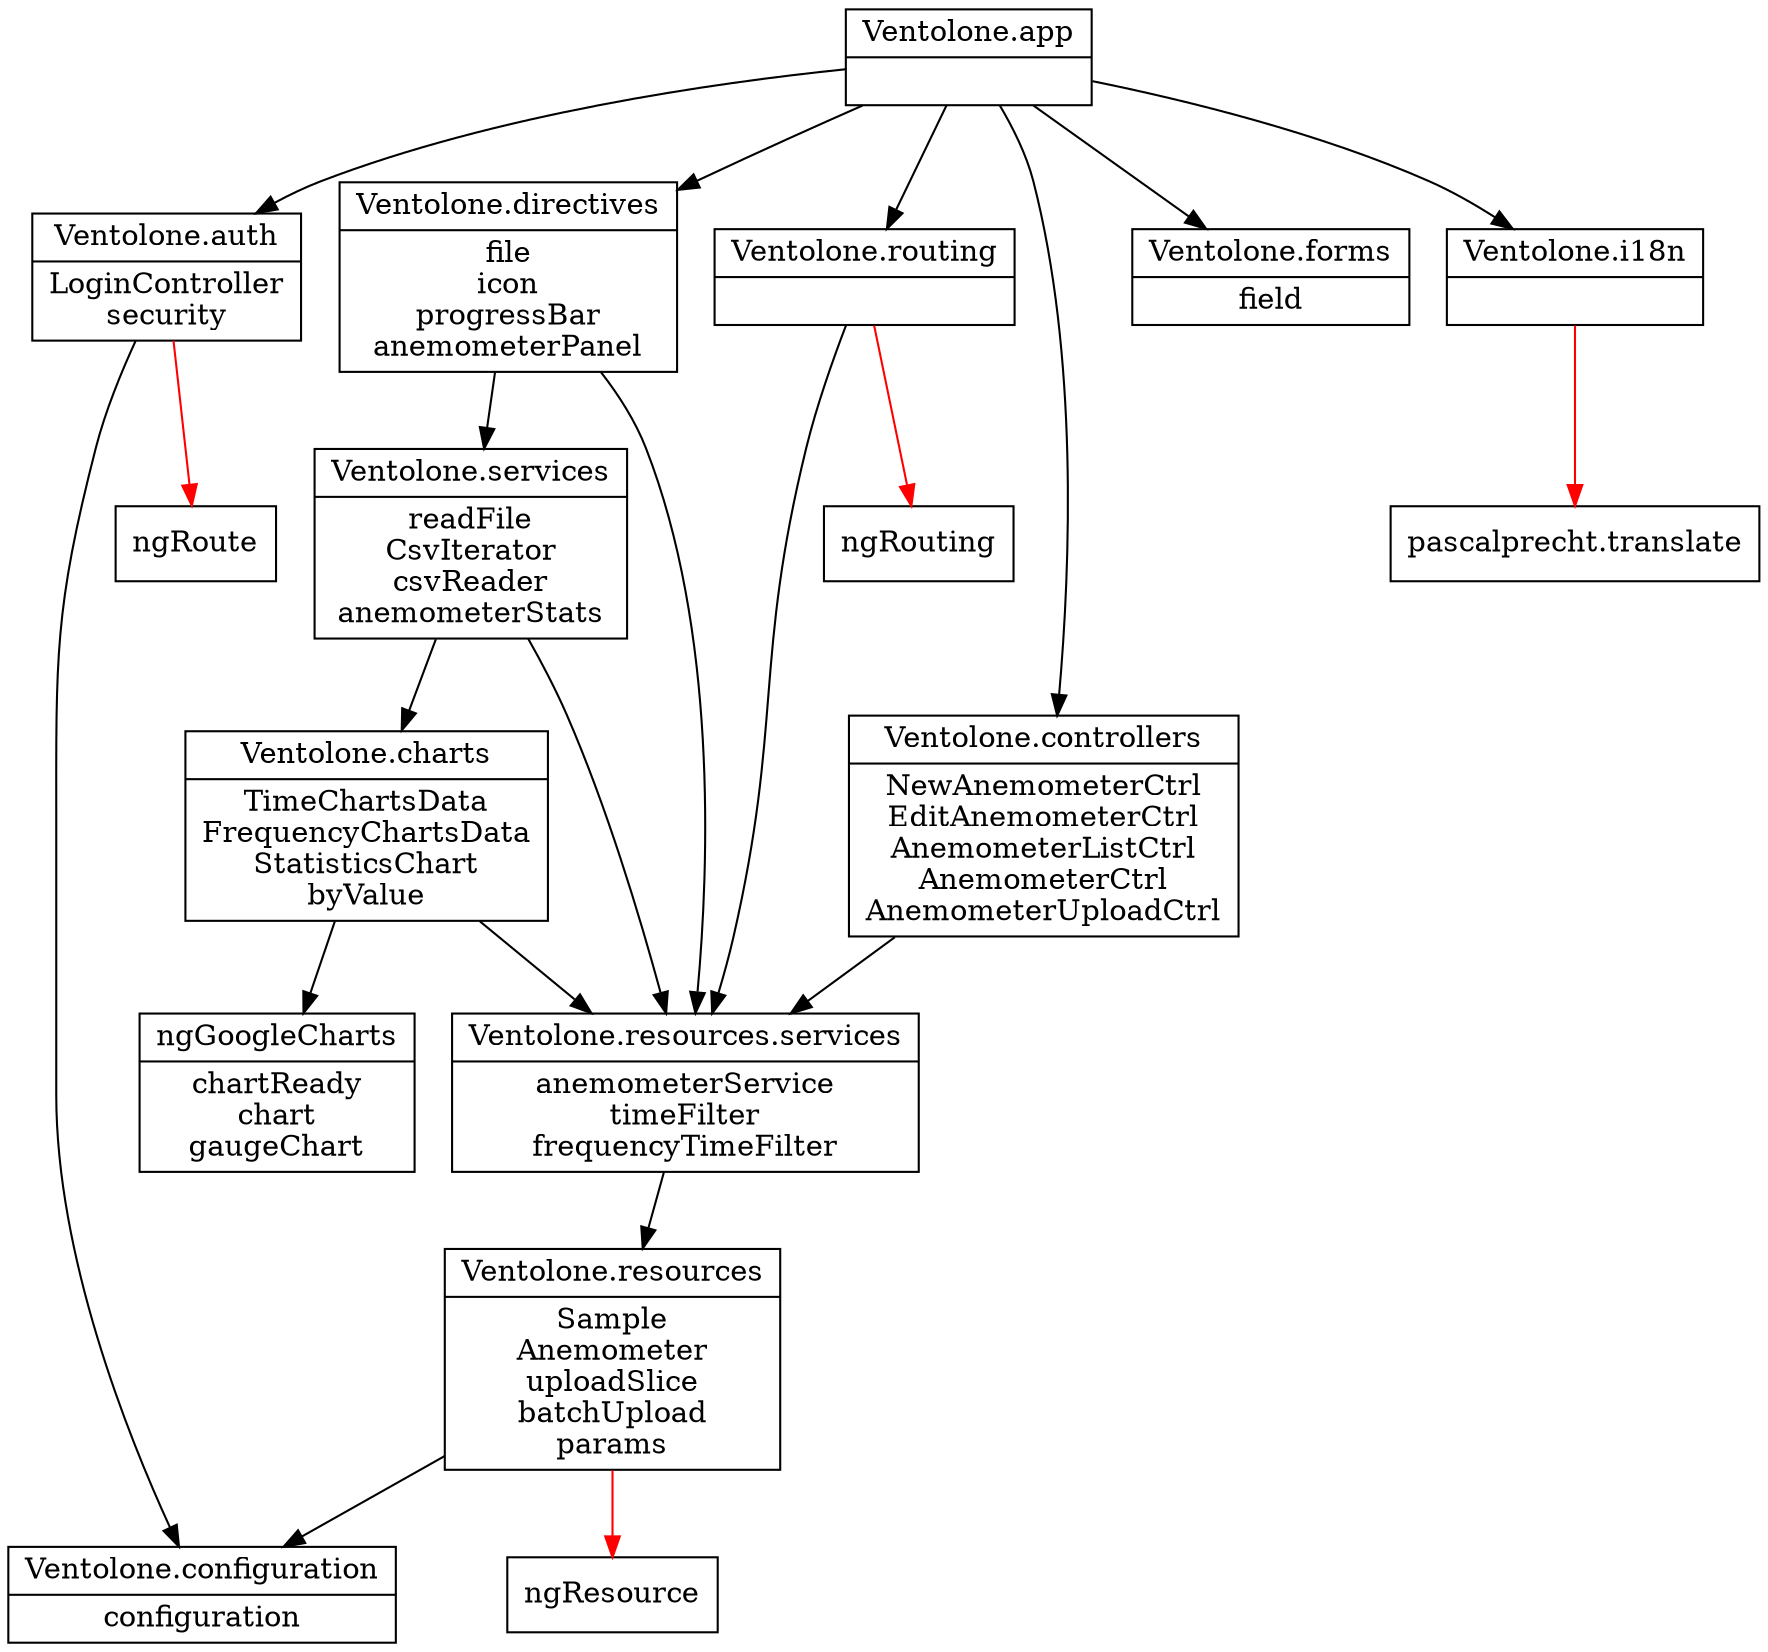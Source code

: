 digraph dependencies{
  node[shape="record"]
  "Ventolone.auth"[label="{Ventolone.auth|LoginController\nsecurity}"] 
  "Ventolone.charts"[label="{Ventolone.charts|TimeChartsData\nFrequencyChartsData\nStatisticsChart\nbyValue}"] 
  "Ventolone.configuration"[label="{Ventolone.configuration|configuration}"] 
  "Ventolone.controllers"[label="{Ventolone.controllers|NewAnemometerCtrl\nEditAnemometerCtrl\nAnemometerListCtrl\nAnemometerCtrl\nAnemometerUploadCtrl}"] 
  "Ventolone.directives"[label="{Ventolone.directives|file\nicon\nprogressBar\nanemometerPanel}"] 
  "Ventolone.forms"[label="{Ventolone.forms|field}"] 
  "ngGoogleCharts"[label="{ngGoogleCharts|chartReady\nchart\ngaugeChart}"] 
  "Ventolone.i18n"[label="{Ventolone.i18n|}"] 
  "Ventolone.app"[label="{Ventolone.app|}"] 
  "Ventolone.resources.services"[label="{Ventolone.resources.services|anemometerService\ntimeFilter\nfrequencyTimeFilter}"] 
  "Ventolone.resources"[label="{Ventolone.resources|Sample\nAnemometer\nuploadSlice\nbatchUpload\nparams}"] 
  "Ventolone.routing"[label="{Ventolone.routing|}"] 
  "Ventolone.services"[label="{Ventolone.services|readFile\nCsvIterator\ncsvReader\nanemometerStats}"] 


  "Ventolone.auth" -> "Ventolone.configuration"  [color="black"]
  "Ventolone.auth" -> "ngRoute"  [color="red"]
  "Ventolone.charts" -> "ngGoogleCharts"  [color="black"]
  "Ventolone.charts" -> "Ventolone.resources.services"  [color="black"]
  "Ventolone.controllers" -> "Ventolone.resources.services"  [color="black"]
  "Ventolone.directives" -> "Ventolone.services"  [color="black"]
  "Ventolone.directives" -> "Ventolone.resources.services"  [color="black"]
  "Ventolone.i18n" -> "pascalprecht.translate"  [color="red"]
  "Ventolone.app" -> "Ventolone.controllers"  [color="black"]
  "Ventolone.app" -> "Ventolone.directives"  [color="black"]
  "Ventolone.app" -> "Ventolone.routing"  [color="black"]
  "Ventolone.app" -> "Ventolone.i18n"  [color="black"]
  "Ventolone.app" -> "Ventolone.forms"  [color="black"]
  "Ventolone.app" -> "Ventolone.auth"  [color="black"]
  "Ventolone.resources.services" -> "Ventolone.resources"  [color="black"]
  "Ventolone.resources" -> "ngResource"  [color="red"]
  "Ventolone.resources" -> "Ventolone.configuration"  [color="black"]
  "Ventolone.routing" -> "ngRouting"  [color="red"]
  "Ventolone.routing" -> "Ventolone.resources.services"  [color="black"]
  "Ventolone.services" -> "Ventolone.charts"  [color="black"]
  "Ventolone.services" -> "Ventolone.resources.services"  [color="black"]
 }